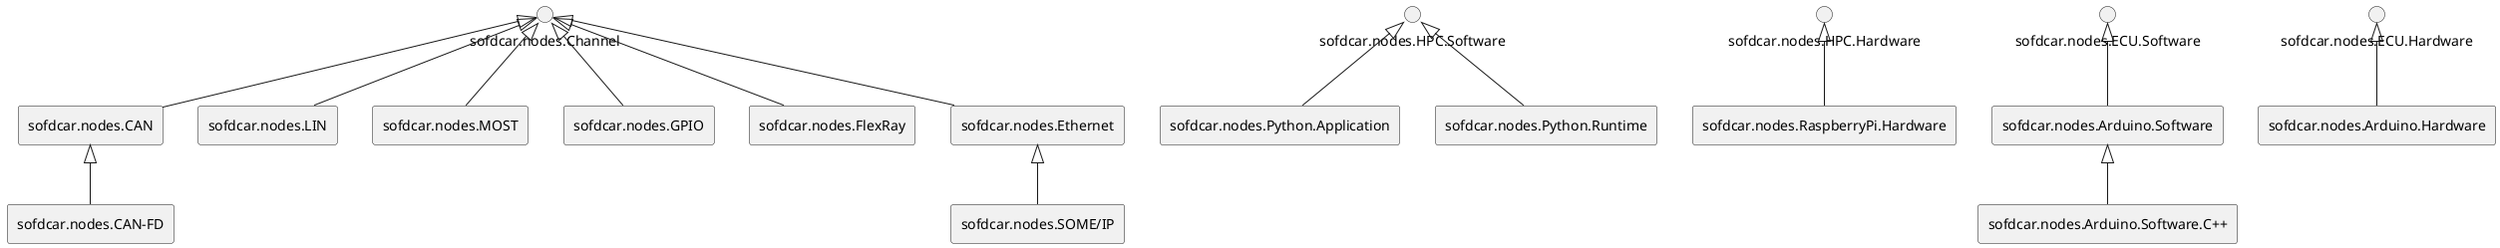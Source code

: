 @startuml
skinparam componentStyle rectangle


rectangle "sofdcar.nodes.CAN"

rectangle "sofdcar.nodes.CAN-FD"

rectangle "sofdcar.nodes.LIN"

rectangle "sofdcar.nodes.MOST"

rectangle "sofdcar.nodes.GPIO"

rectangle "sofdcar.nodes.FlexRay"

rectangle "sofdcar.nodes.Ethernet"

rectangle "sofdcar.nodes.SOME/IP"

rectangle "sofdcar.nodes.Python.Application"

rectangle "sofdcar.nodes.Python.Runtime"

rectangle "sofdcar.nodes.RaspberryPi.Hardware"

rectangle "sofdcar.nodes.Arduino.Software"

rectangle "sofdcar.nodes.Arduino.Software.C++"

rectangle "sofdcar.nodes.Arduino.Hardware"


"sofdcar.nodes.Channel" <|-- "sofdcar.nodes.CAN"

"sofdcar.nodes.CAN" <|-- "sofdcar.nodes.CAN-FD"

"sofdcar.nodes.Channel" <|-- "sofdcar.nodes.LIN"

"sofdcar.nodes.Channel" <|-- "sofdcar.nodes.MOST"

"sofdcar.nodes.Channel" <|-- "sofdcar.nodes.GPIO"

"sofdcar.nodes.Channel" <|-- "sofdcar.nodes.FlexRay"

"sofdcar.nodes.Channel" <|-- "sofdcar.nodes.Ethernet"

"sofdcar.nodes.Ethernet" <|-- "sofdcar.nodes.SOME/IP"

"sofdcar.nodes.HPC.Software" <|-- "sofdcar.nodes.Python.Application"

"sofdcar.nodes.HPC.Software" <|-- "sofdcar.nodes.Python.Runtime"

"sofdcar.nodes.HPC.Hardware" <|-- "sofdcar.nodes.RaspberryPi.Hardware"

"sofdcar.nodes.ECU.Software" <|-- "sofdcar.nodes.Arduino.Software"

"sofdcar.nodes.Arduino.Software" <|-- "sofdcar.nodes.Arduino.Software.C++"

"sofdcar.nodes.ECU.Hardware" <|-- "sofdcar.nodes.Arduino.Hardware"

@enduml